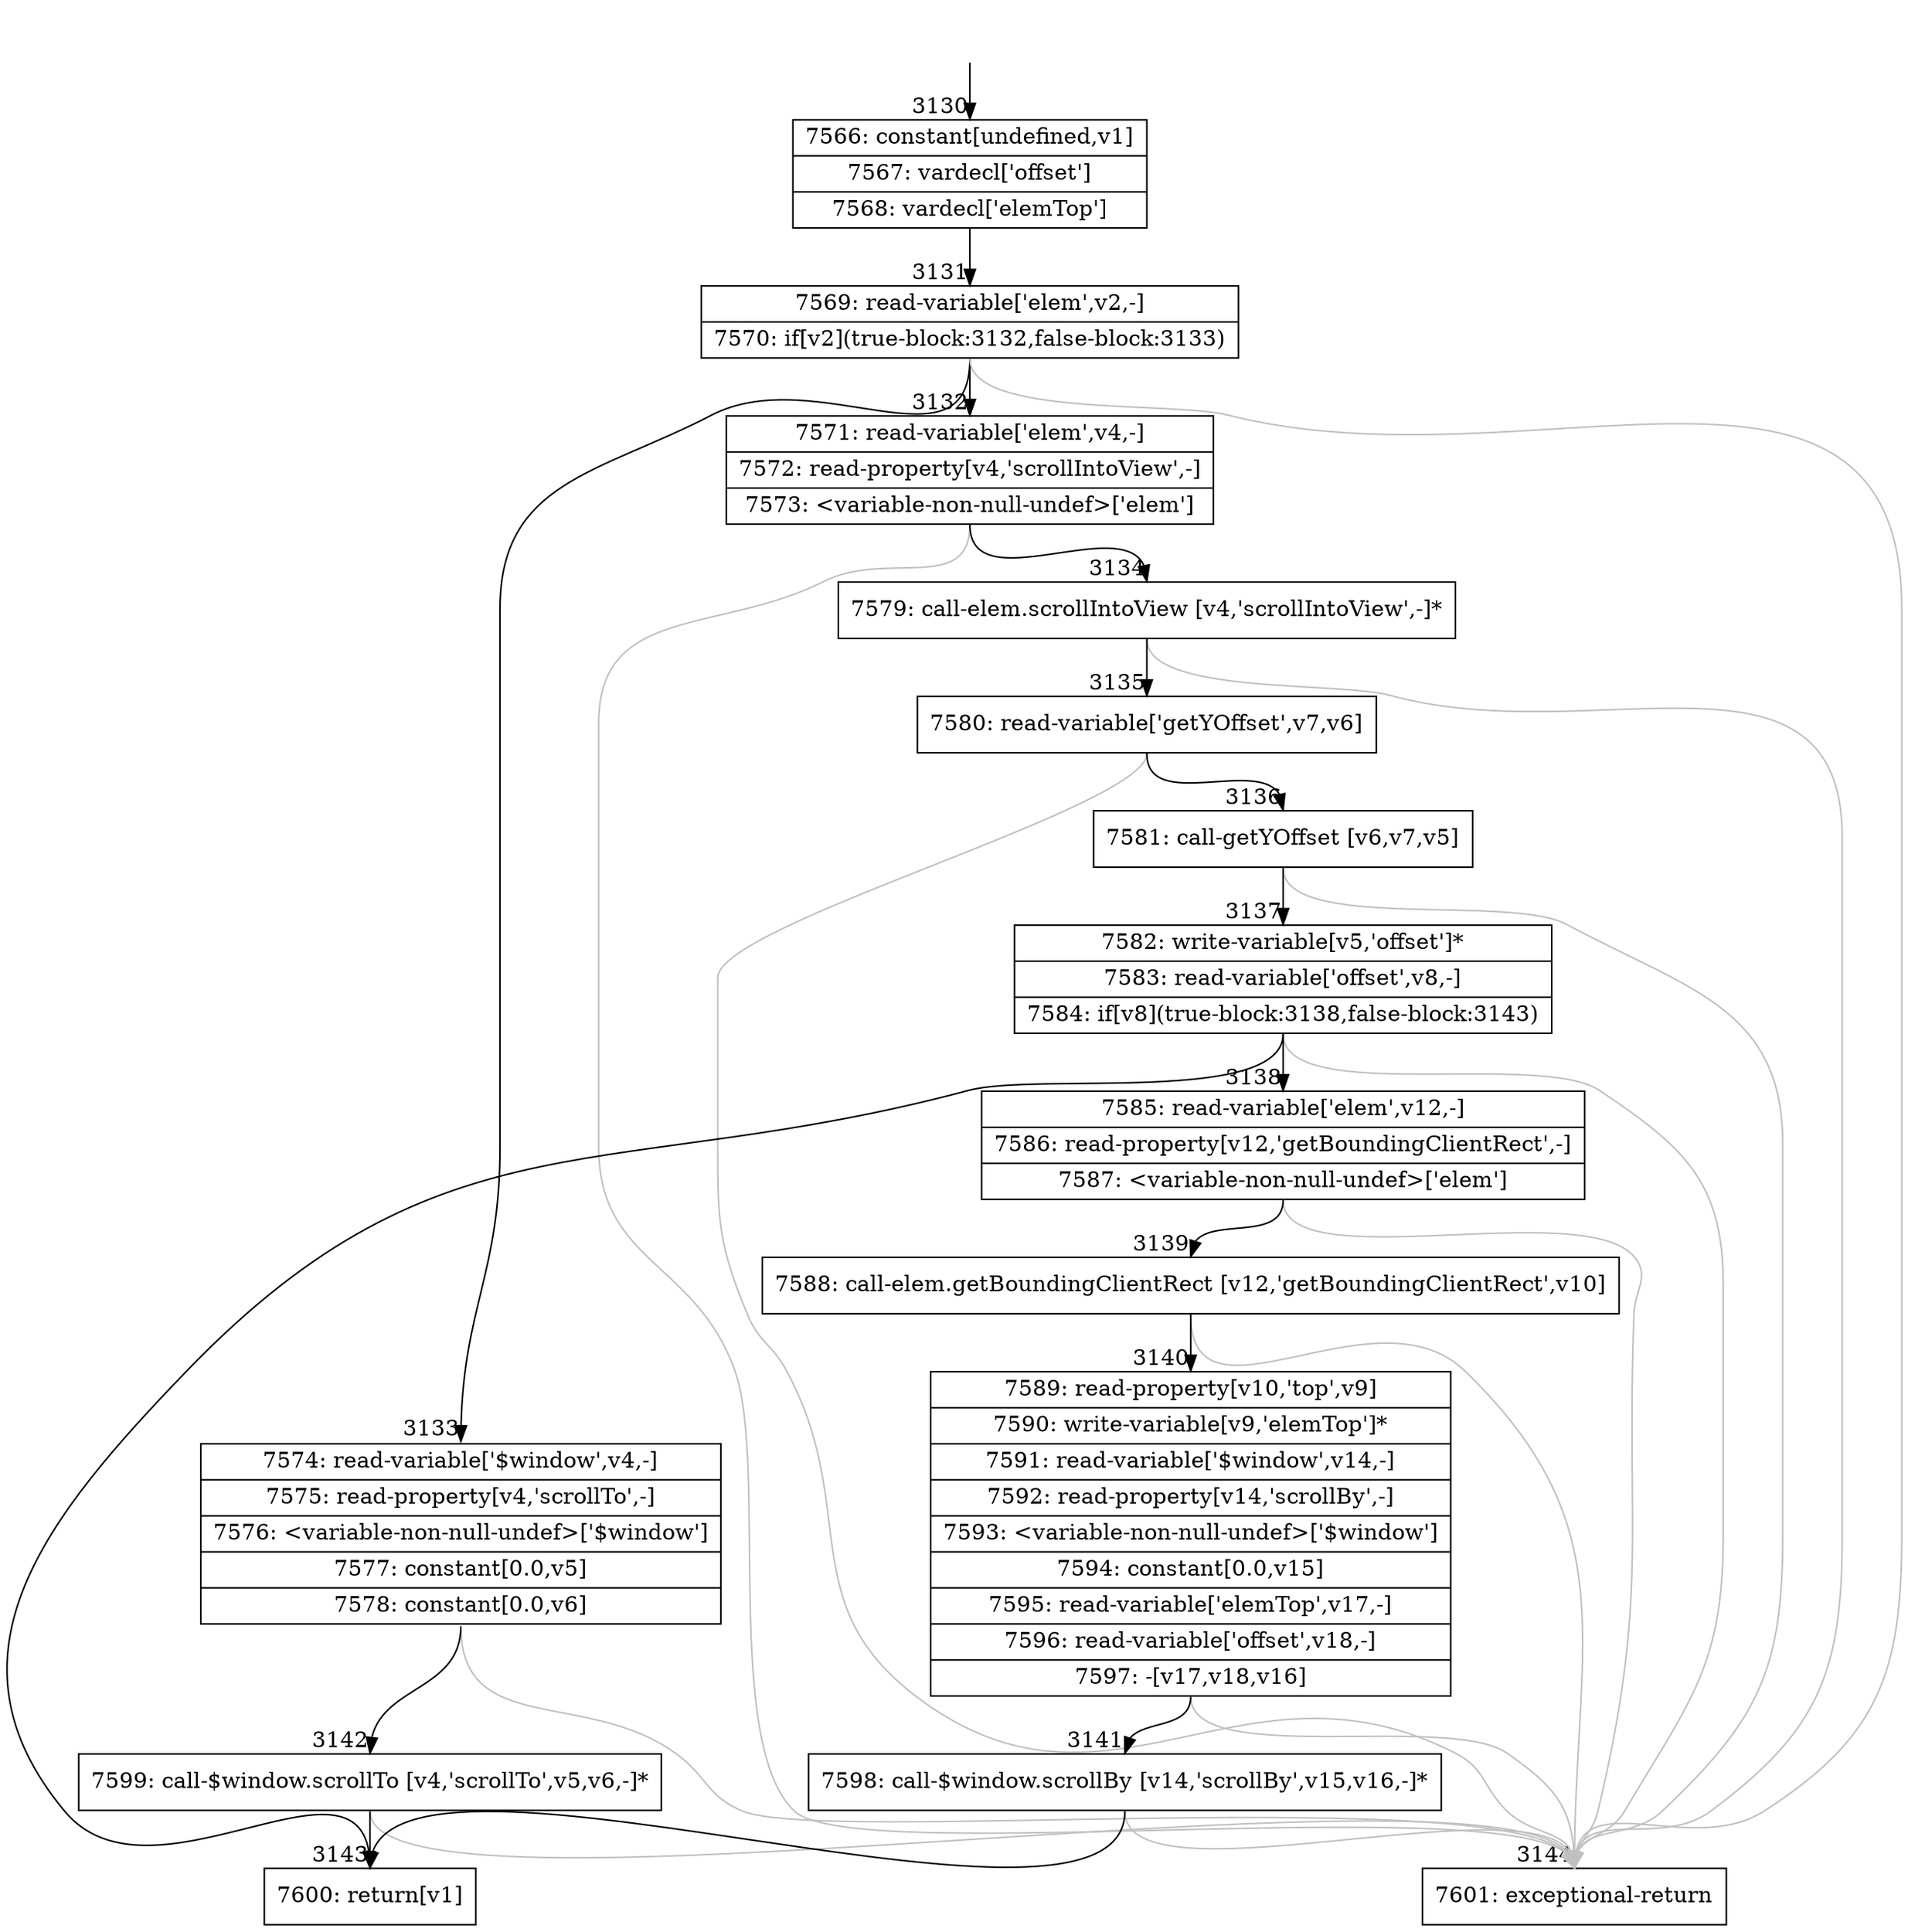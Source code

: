 digraph {
rankdir="TD"
BB_entry254[shape=none,label=""];
BB_entry254 -> BB3130 [tailport=s, headport=n, headlabel="    3130"]
BB3130 [shape=record label="{7566: constant[undefined,v1]|7567: vardecl['offset']|7568: vardecl['elemTop']}" ] 
BB3130 -> BB3131 [tailport=s, headport=n, headlabel="      3131"]
BB3131 [shape=record label="{7569: read-variable['elem',v2,-]|7570: if[v2](true-block:3132,false-block:3133)}" ] 
BB3131 -> BB3132 [tailport=s, headport=n, headlabel="      3132"]
BB3131 -> BB3133 [tailport=s, headport=n, headlabel="      3133"]
BB3131 -> BB3144 [tailport=s, headport=n, color=gray, headlabel="      3144"]
BB3132 [shape=record label="{7571: read-variable['elem',v4,-]|7572: read-property[v4,'scrollIntoView',-]|7573: \<variable-non-null-undef\>['elem']}" ] 
BB3132 -> BB3134 [tailport=s, headport=n, headlabel="      3134"]
BB3132 -> BB3144 [tailport=s, headport=n, color=gray]
BB3133 [shape=record label="{7574: read-variable['$window',v4,-]|7575: read-property[v4,'scrollTo',-]|7576: \<variable-non-null-undef\>['$window']|7577: constant[0.0,v5]|7578: constant[0.0,v6]}" ] 
BB3133 -> BB3142 [tailport=s, headport=n, headlabel="      3142"]
BB3133 -> BB3144 [tailport=s, headport=n, color=gray]
BB3134 [shape=record label="{7579: call-elem.scrollIntoView [v4,'scrollIntoView',-]*}" ] 
BB3134 -> BB3135 [tailport=s, headport=n, headlabel="      3135"]
BB3134 -> BB3144 [tailport=s, headport=n, color=gray]
BB3135 [shape=record label="{7580: read-variable['getYOffset',v7,v6]}" ] 
BB3135 -> BB3136 [tailport=s, headport=n, headlabel="      3136"]
BB3135 -> BB3144 [tailport=s, headport=n, color=gray]
BB3136 [shape=record label="{7581: call-getYOffset [v6,v7,v5]}" ] 
BB3136 -> BB3137 [tailport=s, headport=n, headlabel="      3137"]
BB3136 -> BB3144 [tailport=s, headport=n, color=gray]
BB3137 [shape=record label="{7582: write-variable[v5,'offset']*|7583: read-variable['offset',v8,-]|7584: if[v8](true-block:3138,false-block:3143)}" ] 
BB3137 -> BB3138 [tailport=s, headport=n, headlabel="      3138"]
BB3137 -> BB3143 [tailport=s, headport=n, headlabel="      3143"]
BB3137 -> BB3144 [tailport=s, headport=n, color=gray]
BB3138 [shape=record label="{7585: read-variable['elem',v12,-]|7586: read-property[v12,'getBoundingClientRect',-]|7587: \<variable-non-null-undef\>['elem']}" ] 
BB3138 -> BB3139 [tailport=s, headport=n, headlabel="      3139"]
BB3138 -> BB3144 [tailport=s, headport=n, color=gray]
BB3139 [shape=record label="{7588: call-elem.getBoundingClientRect [v12,'getBoundingClientRect',v10]}" ] 
BB3139 -> BB3140 [tailport=s, headport=n, headlabel="      3140"]
BB3139 -> BB3144 [tailport=s, headport=n, color=gray]
BB3140 [shape=record label="{7589: read-property[v10,'top',v9]|7590: write-variable[v9,'elemTop']*|7591: read-variable['$window',v14,-]|7592: read-property[v14,'scrollBy',-]|7593: \<variable-non-null-undef\>['$window']|7594: constant[0.0,v15]|7595: read-variable['elemTop',v17,-]|7596: read-variable['offset',v18,-]|7597: -[v17,v18,v16]}" ] 
BB3140 -> BB3141 [tailport=s, headport=n, headlabel="      3141"]
BB3140 -> BB3144 [tailport=s, headport=n, color=gray]
BB3141 [shape=record label="{7598: call-$window.scrollBy [v14,'scrollBy',v15,v16,-]*}" ] 
BB3141 -> BB3143 [tailport=s, headport=n]
BB3141 -> BB3144 [tailport=s, headport=n, color=gray]
BB3142 [shape=record label="{7599: call-$window.scrollTo [v4,'scrollTo',v5,v6,-]*}" ] 
BB3142 -> BB3143 [tailport=s, headport=n]
BB3142 -> BB3144 [tailport=s, headport=n, color=gray]
BB3143 [shape=record label="{7600: return[v1]}" ] 
BB3144 [shape=record label="{7601: exceptional-return}" ] 
//#$~ 4711
}
